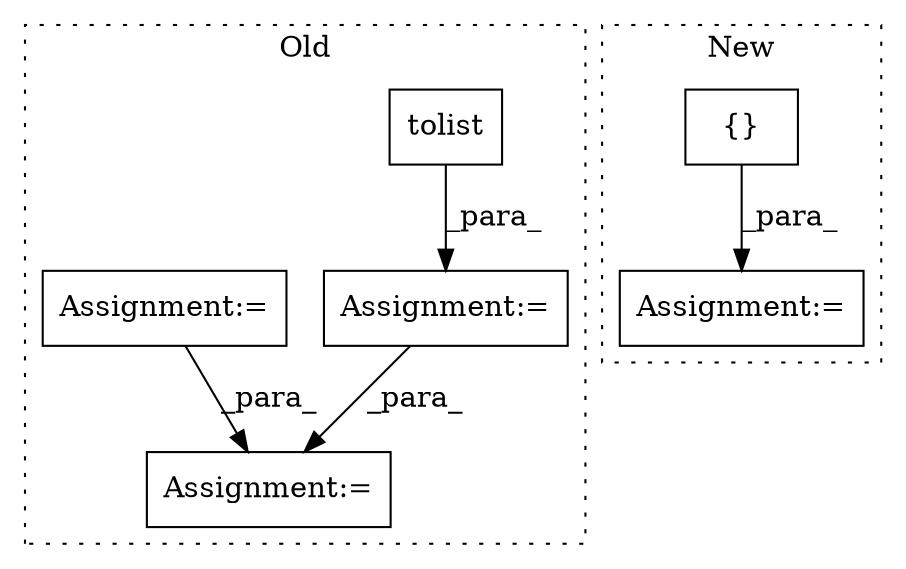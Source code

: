 digraph G {
subgraph cluster0 {
1 [label="tolist" a="32" s="2102" l="8" shape="box"];
4 [label="Assignment:=" a="7" s="2081" l="1" shape="box"];
5 [label="Assignment:=" a="7" s="2120" l="1" shape="box"];
6 [label="Assignment:=" a="7" s="2035" l="1" shape="box"];
label = "Old";
style="dotted";
}
subgraph cluster1 {
2 [label="{}" a="4" s="1996,2000" l="1,1" shape="box"];
3 [label="Assignment:=" a="7" s="1967" l="1" shape="box"];
label = "New";
style="dotted";
}
1 -> 4 [label="_para_"];
2 -> 3 [label="_para_"];
4 -> 5 [label="_para_"];
6 -> 5 [label="_para_"];
}